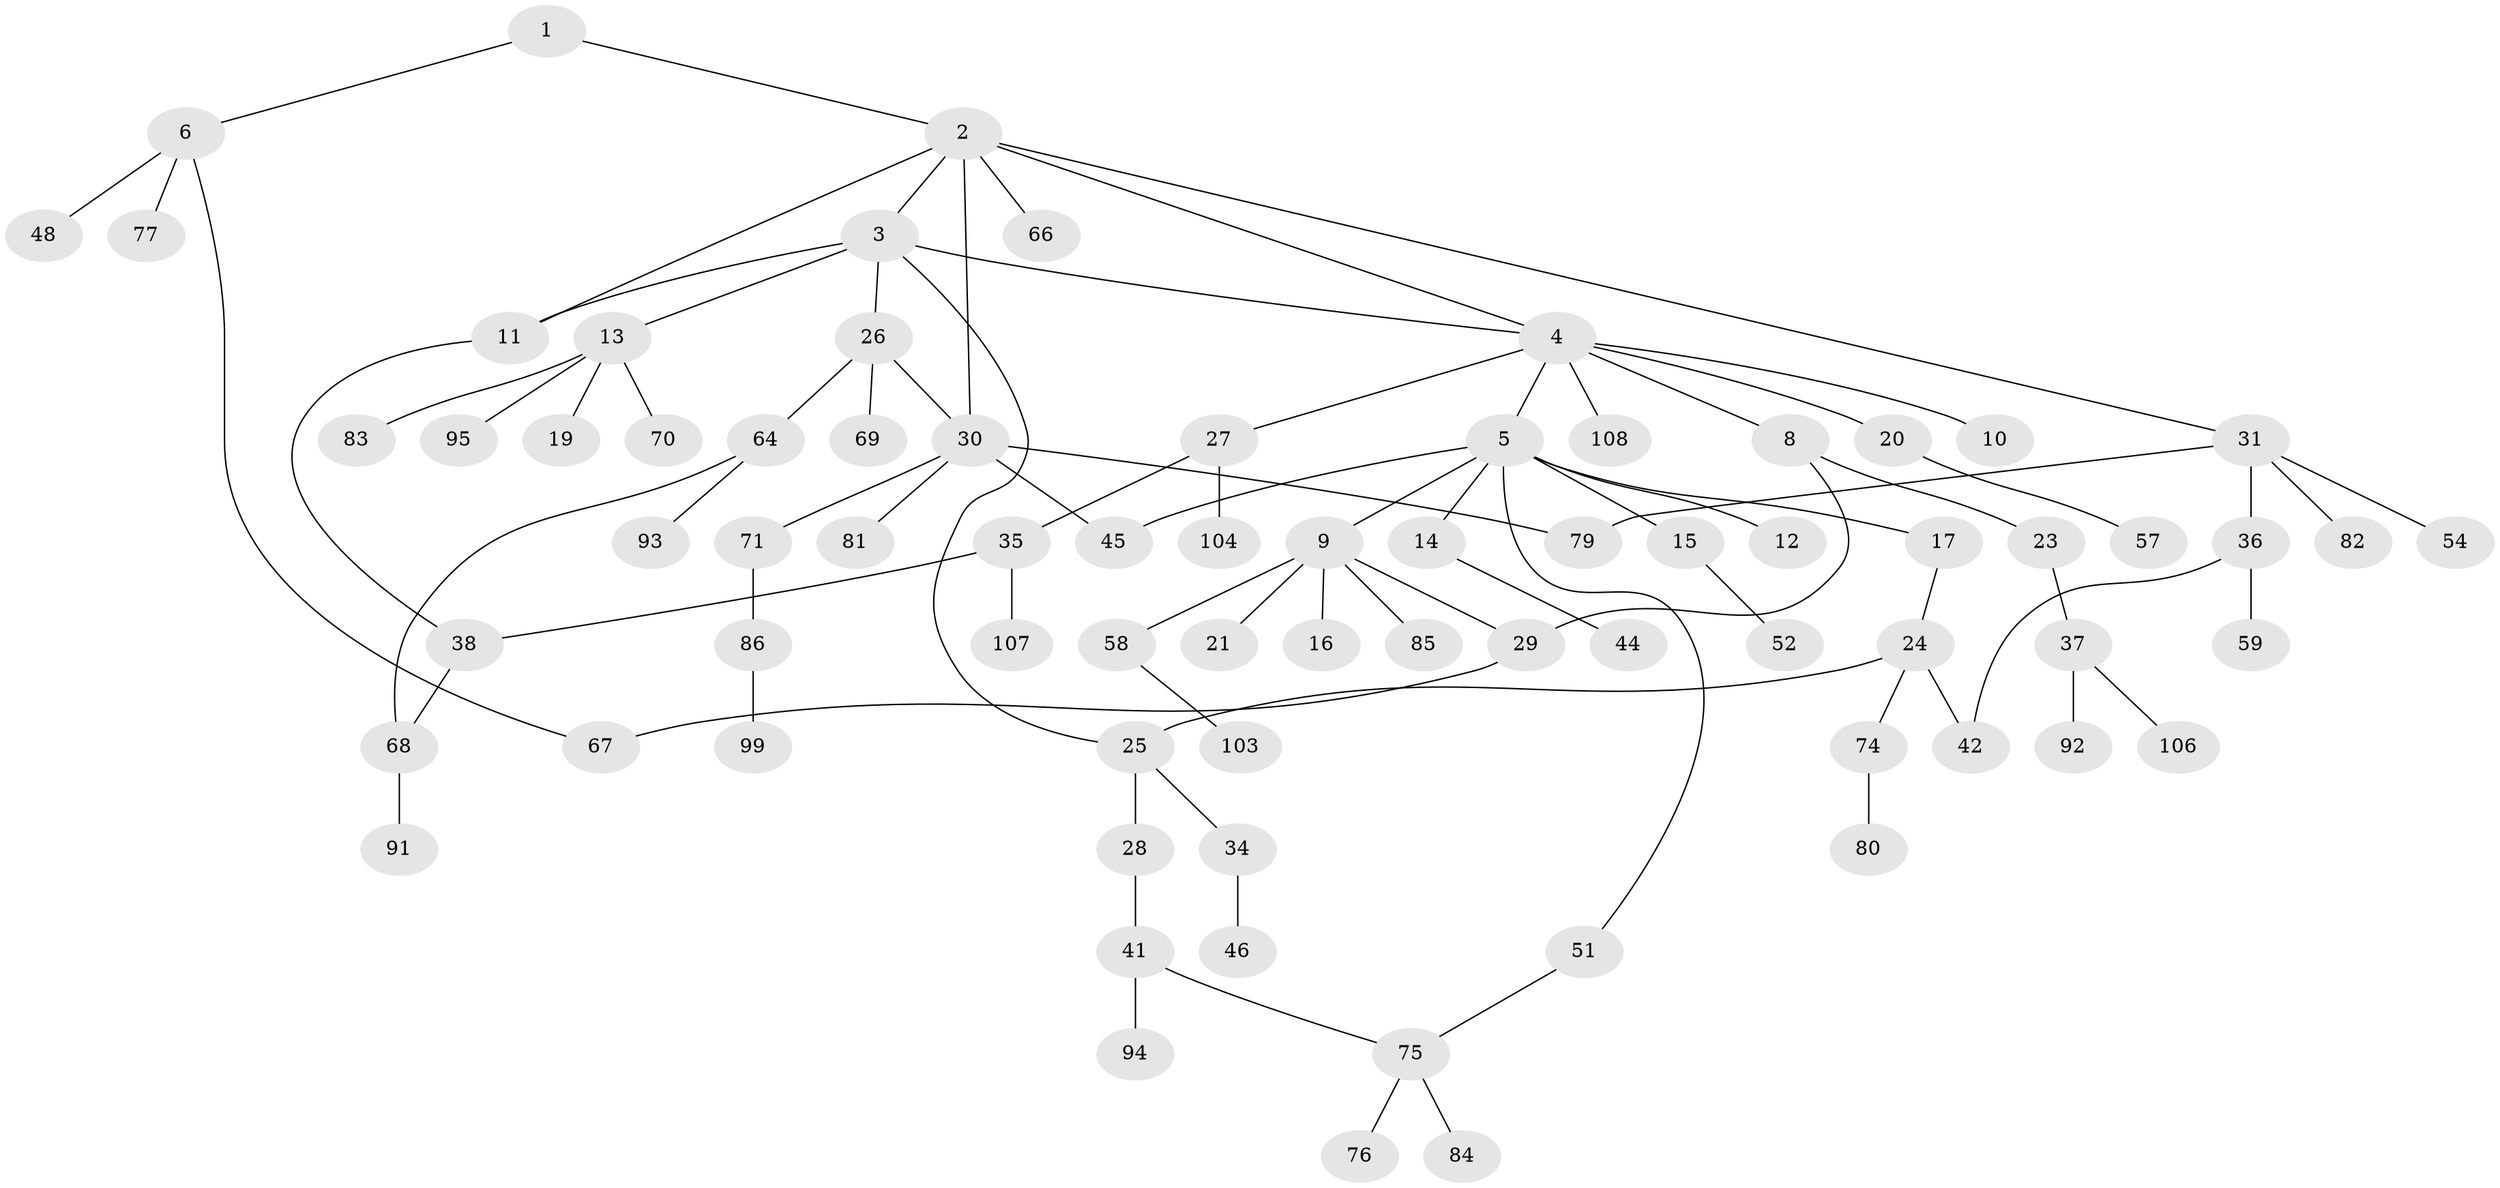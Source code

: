 // original degree distribution, {2: 0.28703703703703703, 6: 0.018518518518518517, 7: 0.018518518518518517, 8: 0.009259259259259259, 3: 0.16666666666666666, 4: 0.09259259259259259, 1: 0.39814814814814814, 5: 0.009259259259259259}
// Generated by graph-tools (version 1.1) at 2025/10/02/27/25 16:10:52]
// undirected, 75 vertices, 86 edges
graph export_dot {
graph [start="1"]
  node [color=gray90,style=filled];
  1;
  2 [super="+87"];
  3 [super="+61"];
  4 [super="+65"];
  5 [super="+7"];
  6 [super="+32"];
  8;
  9 [super="+47"];
  10;
  11 [super="+40"];
  12;
  13 [super="+18"];
  14;
  15 [super="+105"];
  16 [super="+96"];
  17;
  19 [super="+22"];
  20;
  21 [super="+89"];
  23 [super="+50"];
  24 [super="+33"];
  25 [super="+78"];
  26;
  27;
  28 [super="+97"];
  29 [super="+102"];
  30 [super="+39"];
  31 [super="+49"];
  34;
  35 [super="+88"];
  36;
  37 [super="+60"];
  38 [super="+43"];
  41 [super="+63"];
  42 [super="+53"];
  44;
  45 [super="+73"];
  46;
  48;
  51 [super="+55"];
  52 [super="+62"];
  54 [super="+56"];
  57;
  58 [super="+100"];
  59;
  64 [super="+90"];
  66;
  67;
  68 [super="+72"];
  69;
  70;
  71 [super="+101"];
  74;
  75 [super="+98"];
  76;
  77;
  79;
  80;
  81;
  82;
  83;
  84;
  85;
  86;
  91;
  92;
  93;
  94;
  95;
  99;
  103;
  104;
  106;
  107;
  108;
  1 -- 2;
  1 -- 6;
  2 -- 3;
  2 -- 11;
  2 -- 31;
  2 -- 66;
  2 -- 30;
  2 -- 4;
  3 -- 4;
  3 -- 13;
  3 -- 26;
  3 -- 11;
  3 -- 25;
  4 -- 5;
  4 -- 8;
  4 -- 10;
  4 -- 20;
  4 -- 27;
  4 -- 108;
  5 -- 9;
  5 -- 17;
  5 -- 51;
  5 -- 12;
  5 -- 14;
  5 -- 15;
  5 -- 45;
  6 -- 48;
  6 -- 67;
  6 -- 77;
  8 -- 23;
  8 -- 29;
  9 -- 16;
  9 -- 21;
  9 -- 58;
  9 -- 85;
  9 -- 29;
  11 -- 38;
  13 -- 70;
  13 -- 19;
  13 -- 83;
  13 -- 95;
  14 -- 44;
  15 -- 52;
  17 -- 24;
  20 -- 57;
  23 -- 37;
  24 -- 25;
  24 -- 74;
  24 -- 42;
  25 -- 28;
  25 -- 34;
  26 -- 30;
  26 -- 64;
  26 -- 69;
  27 -- 35;
  27 -- 104;
  28 -- 41;
  29 -- 67;
  30 -- 45;
  30 -- 81;
  30 -- 71;
  30 -- 79;
  31 -- 36;
  31 -- 54;
  31 -- 82;
  31 -- 79;
  34 -- 46;
  35 -- 38;
  35 -- 107;
  36 -- 42;
  36 -- 59;
  37 -- 106;
  37 -- 92;
  38 -- 68;
  41 -- 75;
  41 -- 94;
  51 -- 75;
  58 -- 103;
  64 -- 93;
  64 -- 68;
  68 -- 91;
  71 -- 86;
  74 -- 80;
  75 -- 76;
  75 -- 84;
  86 -- 99;
}
